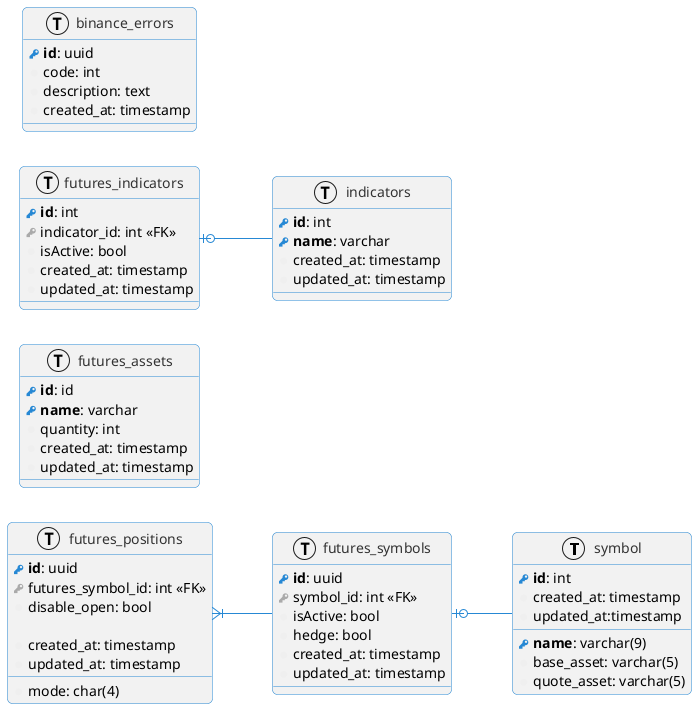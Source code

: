 @startuml
!define primary_key(x) <b><color:#2688d4><&key></color> x</b>
!define foreign_key(x) <color:#aaaaaa><&key></color> x
!define column(x) <color:#efefef><&media-record></color> x
!define table(x) entity x << (T, #f2f2f2) >>
left to right direction
skinparam {
    ArrowColor #2688d4
    BorderColor #2688d4
    BackgroundColor #ffffff
    roundcorner 10
    handwritten false
    class {
        BackgroundColor #f2f2f2
        BorderColor #2688d4
        ArrowColor #2688d4
        FontColor #333333
    }
}
table(symbol) {
    primary_key(id): int
    primary_key(name): varchar(9)
    column(base_asset): varchar(5)
    column(quote_asset): varchar(5)
    column(created_at): timestamp
    column(updated_at):timestamp
}

table(futures_symbols) {
    primary_key(id): uuid
    foreign_key(symbol_id): int <<FK>>
'    column(name): varchar
    column(isActive): bool
    column(hedge): bool
    column(created_at): timestamp
    column(updated_at): timestamp
}

table(futures_positions){
    primary_key(id): uuid
    foreign_key(futures_symbol_id): int <<FK>>
    column(mode): char(4)
    column(disable_open): bool

    column(created_at): timestamp
    column(updated_at): timestamp
}

table(futures_assets){
    primary_key(id): id
    primary_key(name): varchar
    column(quantity): int
    column(created_at): timestamp
    column(updated_at): timestamp
}

table(indicators){
    primary_key(id): int
    primary_key(name): varchar
    column(created_at): timestamp
    column(updated_at): timestamp
}

table(futures_indicators){
    primary_key(id): int
    foreign_key(indicator_id): int <<FK>>
    column(isActive): bool
    column(created_at): timestamp
    column(updated_at): timestamp
}

table(binance_errors){
    primary_key(id): uuid
    column(code): int
    column(description): text
    column(created_at): timestamp
}

futures_symbols |o-- symbol
futures_indicators |o-- indicators
futures_positions }|-- futures_symbols

@enduml

'Type	Symbol
'Exactly One	||--
'One or Many	}|--

'Zero or One	|o--
'Zero or Many	}o--

'https://plantuml.com/ie-diagram